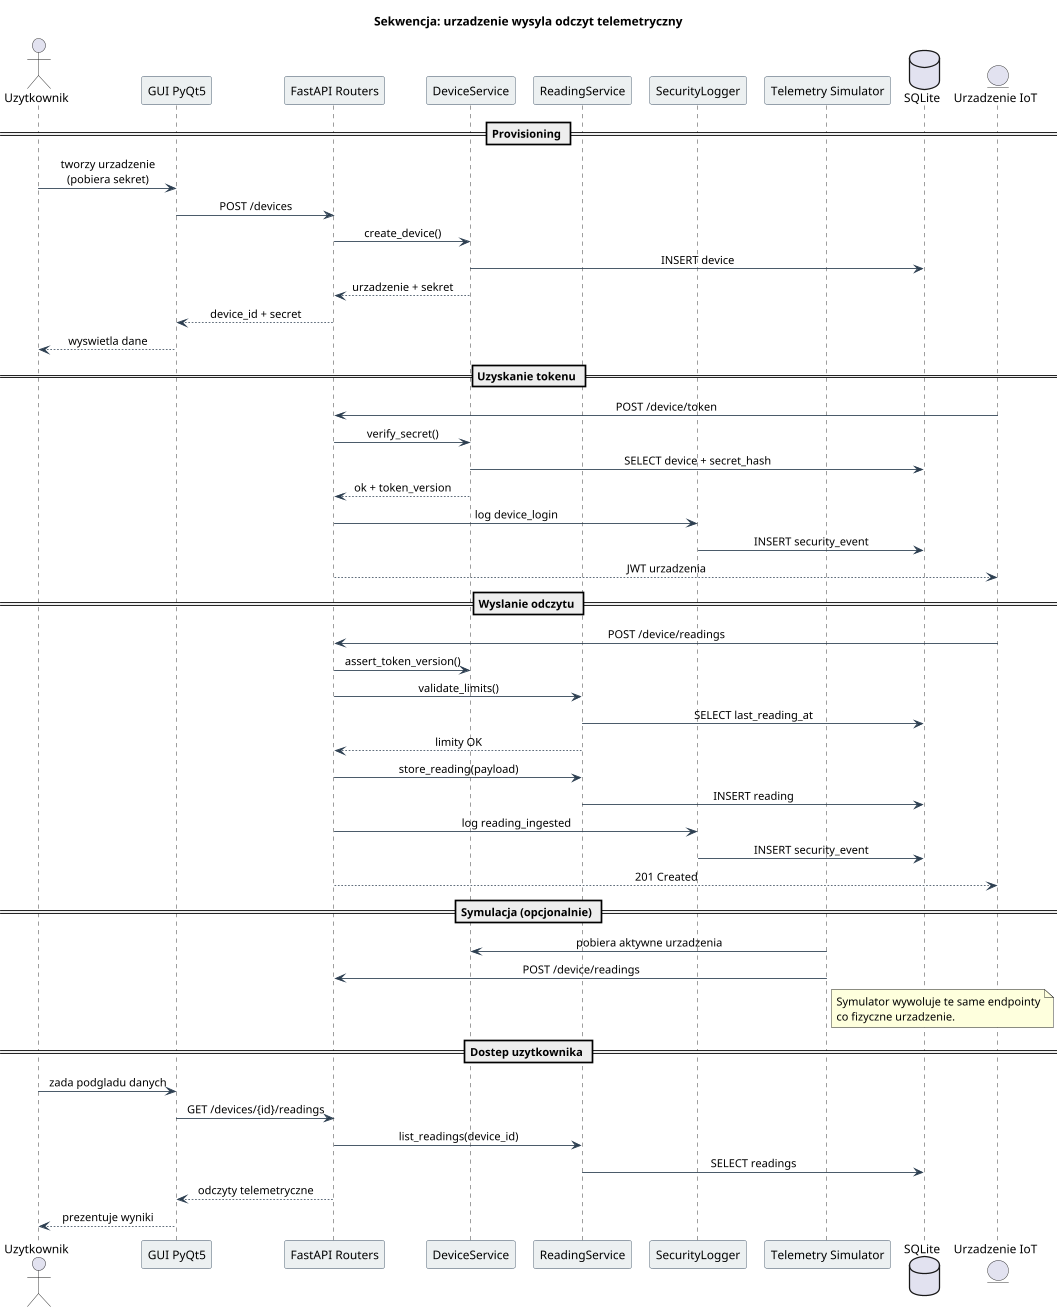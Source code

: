 @startuml
scale 0.85
title Sekwencja: urzadzenie wysyla odczyt telemetryczny
skinparam ArrowColor #2c3e50
skinparam ParticipantBackgroundColor #ecf0f1
skinparam ParticipantBorderColor #34495e
skinparam ParticipantFontName Arial
skinparam sequenceMessageAlign center
skinparam ParticipantPadding 6
skinparam BoxPadding 8

actor Uzytkownik
participant "GUI PyQt5" as GUI
participant "FastAPI Routers" as Routers
participant "DeviceService" as DeviceSvc
participant "ReadingService" as ReadingSvc
participant "SecurityLogger" as SecuritySvc
participant "Telemetry Simulator" as Simulator
database "SQLite" as SQLite
entity "Urzadzenie IoT" as Device

== Provisioning ==
Uzytkownik -> GUI : tworzy urzadzenie\n(pobiera sekret)
GUI -> Routers : POST /devices
Routers -> DeviceSvc : create_device()
DeviceSvc -> SQLite : INSERT device
Routers <-- DeviceSvc : urzadzenie + sekret
GUI <-- Routers : device_id + secret
GUI --> Uzytkownik : wyswietla dane

== Uzyskanie tokenu ==
Device -> Routers : POST /device/token
Routers -> DeviceSvc : verify_secret()
DeviceSvc -> SQLite : SELECT device + secret_hash
DeviceSvc --> Routers : ok + token_version
Routers -> SecuritySvc : log device_login
SecuritySvc -> SQLite : INSERT security_event
Routers --> Device : JWT urzadzenia

== Wyslanie odczytu ==
Device -> Routers : POST /device/readings
Routers -> DeviceSvc : assert_token_version()
Routers -> ReadingSvc : validate_limits()
ReadingSvc -> SQLite : SELECT last_reading_at
ReadingSvc --> Routers : limity OK
Routers -> ReadingSvc : store_reading(payload)
ReadingSvc -> SQLite : INSERT reading
Routers -> SecuritySvc : log reading_ingested
SecuritySvc -> SQLite : INSERT security_event
Routers --> Device : 201 Created

== Symulacja (opcjonalnie) ==
Simulator -> DeviceSvc : pobiera aktywne urzadzenia
Simulator -> Routers : POST /device/readings
note right of Simulator
Symulator wywoluje te same endpointy
co fizyczne urzadzenie.
end note

== Dostep uzytkownika ==
Uzytkownik -> GUI : zada podgladu danych
GUI -> Routers : GET /devices/{id}/readings
Routers -> ReadingSvc : list_readings(device_id)
ReadingSvc -> SQLite : SELECT readings
Routers --> GUI : odczyty telemetryczne
GUI --> Uzytkownik : prezentuje wyniki

@enduml
